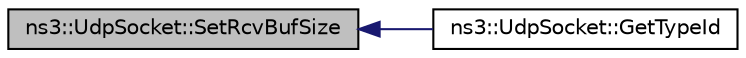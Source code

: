 digraph "ns3::UdpSocket::SetRcvBufSize"
{
  edge [fontname="Helvetica",fontsize="10",labelfontname="Helvetica",labelfontsize="10"];
  node [fontname="Helvetica",fontsize="10",shape=record];
  rankdir="LR";
  Node1 [label="ns3::UdpSocket::SetRcvBufSize",height=0.2,width=0.4,color="black", fillcolor="grey75", style="filled", fontcolor="black"];
  Node1 -> Node2 [dir="back",color="midnightblue",fontsize="10",style="solid"];
  Node2 [label="ns3::UdpSocket::GetTypeId",height=0.2,width=0.4,color="black", fillcolor="white", style="filled",URL="$df/ddc/classns3_1_1UdpSocket.html#ad663eeb166a2cbd11a8717a3d09ed3ab",tooltip="Get the type ID. "];
}
